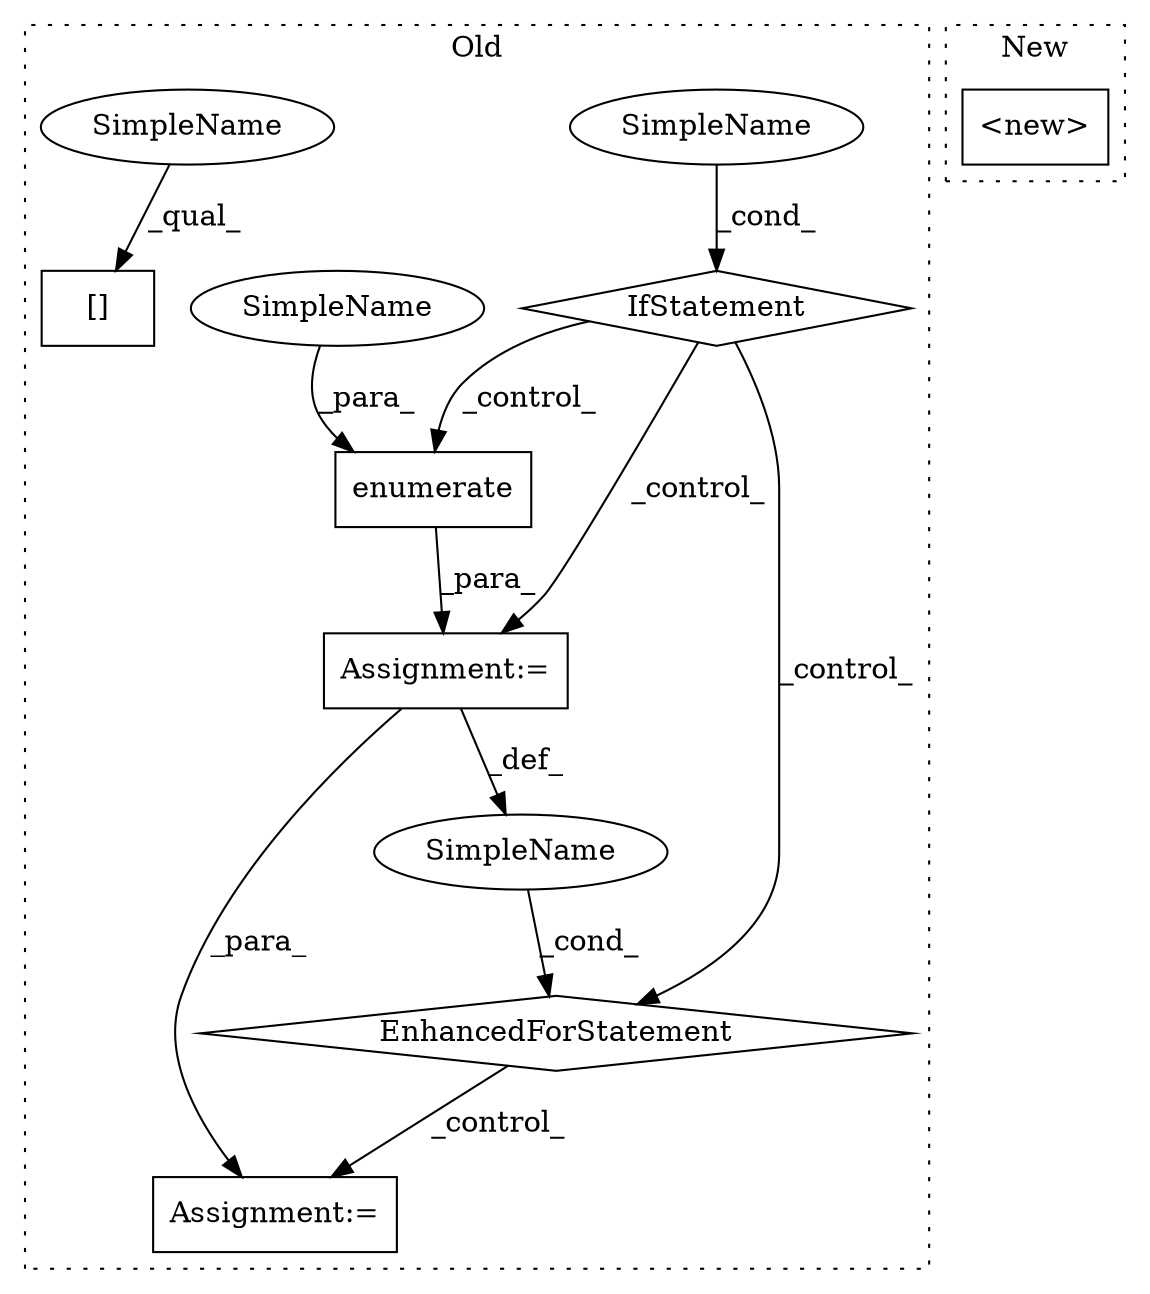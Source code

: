 digraph G {
subgraph cluster0 {
1 [label="enumerate" a="32" s="29733,29750" l="10,1" shape="box"];
3 [label="Assignment:=" a="7" s="29654,29751" l="69,2" shape="box"];
4 [label="EnhancedForStatement" a="70" s="29654,29751" l="69,2" shape="diamond"];
5 [label="SimpleName" a="42" s="" l="" shape="ellipse"];
6 [label="[]" a="2" s="30047,30058" l="8,1" shape="box"];
7 [label="IfStatement" a="25" s="29555,29614" l="4,2" shape="diamond"];
8 [label="SimpleName" a="42" s="29727" l="3" shape="ellipse"];
9 [label="Assignment:=" a="7" s="29795" l="1" shape="box"];
10 [label="SimpleName" a="42" s="29743" l="7" shape="ellipse"];
11 [label="SimpleName" a="42" s="30047" l="7" shape="ellipse"];
label = "Old";
style="dotted";
}
subgraph cluster1 {
2 [label="<new>" a="46" s="29475,29503" l="6,2" shape="box"];
label = "New";
style="dotted";
}
1 -> 3 [label="_para_"];
3 -> 8 [label="_def_"];
3 -> 9 [label="_para_"];
4 -> 9 [label="_control_"];
5 -> 7 [label="_cond_"];
7 -> 3 [label="_control_"];
7 -> 4 [label="_control_"];
7 -> 1 [label="_control_"];
8 -> 4 [label="_cond_"];
10 -> 1 [label="_para_"];
11 -> 6 [label="_qual_"];
}